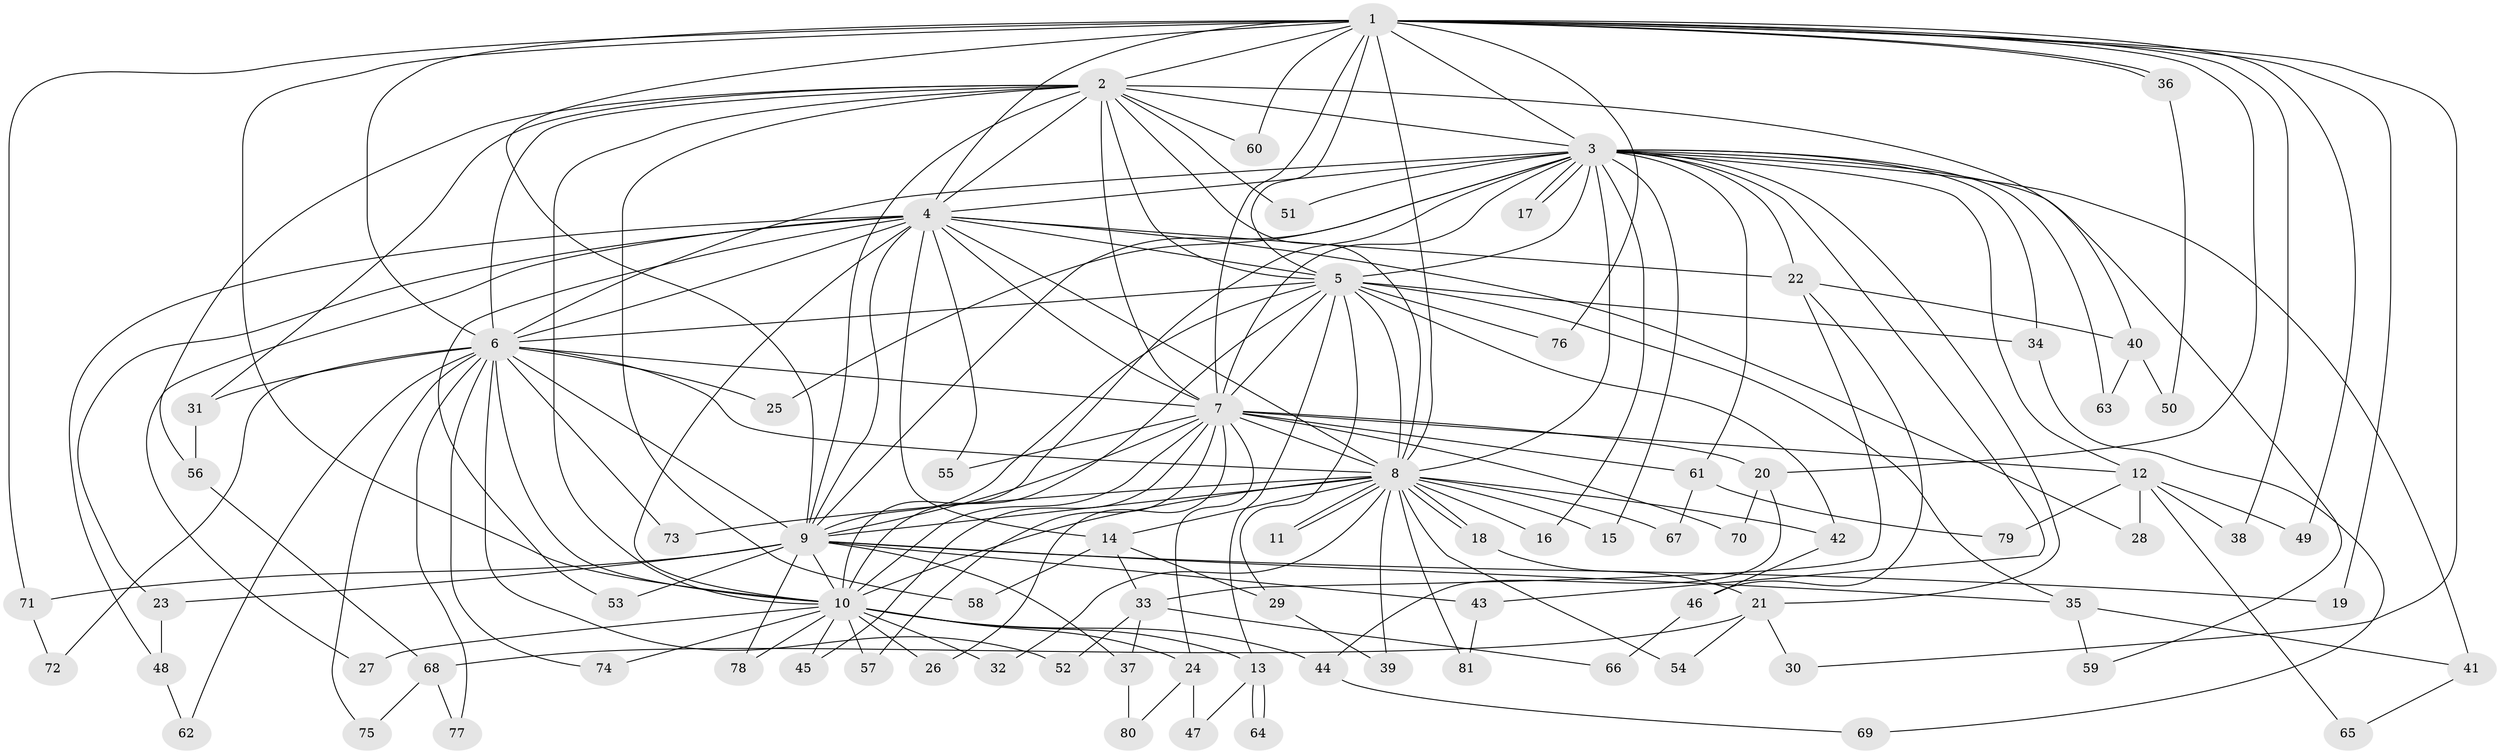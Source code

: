 // coarse degree distribution, {18: 0.025, 14: 0.05, 2: 0.425, 1: 0.275, 4: 0.075, 3: 0.125, 22: 0.025}
// Generated by graph-tools (version 1.1) at 2025/48/03/04/25 21:48:57]
// undirected, 81 vertices, 187 edges
graph export_dot {
graph [start="1"]
  node [color=gray90,style=filled];
  1;
  2;
  3;
  4;
  5;
  6;
  7;
  8;
  9;
  10;
  11;
  12;
  13;
  14;
  15;
  16;
  17;
  18;
  19;
  20;
  21;
  22;
  23;
  24;
  25;
  26;
  27;
  28;
  29;
  30;
  31;
  32;
  33;
  34;
  35;
  36;
  37;
  38;
  39;
  40;
  41;
  42;
  43;
  44;
  45;
  46;
  47;
  48;
  49;
  50;
  51;
  52;
  53;
  54;
  55;
  56;
  57;
  58;
  59;
  60;
  61;
  62;
  63;
  64;
  65;
  66;
  67;
  68;
  69;
  70;
  71;
  72;
  73;
  74;
  75;
  76;
  77;
  78;
  79;
  80;
  81;
  1 -- 2;
  1 -- 3;
  1 -- 4;
  1 -- 5;
  1 -- 6;
  1 -- 7;
  1 -- 8;
  1 -- 9;
  1 -- 10;
  1 -- 19;
  1 -- 20;
  1 -- 30;
  1 -- 36;
  1 -- 36;
  1 -- 38;
  1 -- 49;
  1 -- 60;
  1 -- 71;
  1 -- 76;
  2 -- 3;
  2 -- 4;
  2 -- 5;
  2 -- 6;
  2 -- 7;
  2 -- 8;
  2 -- 9;
  2 -- 10;
  2 -- 31;
  2 -- 40;
  2 -- 51;
  2 -- 56;
  2 -- 58;
  2 -- 60;
  3 -- 4;
  3 -- 5;
  3 -- 6;
  3 -- 7;
  3 -- 8;
  3 -- 9;
  3 -- 10;
  3 -- 12;
  3 -- 15;
  3 -- 16;
  3 -- 17;
  3 -- 17;
  3 -- 21;
  3 -- 22;
  3 -- 25;
  3 -- 34;
  3 -- 41;
  3 -- 43;
  3 -- 51;
  3 -- 59;
  3 -- 61;
  3 -- 63;
  4 -- 5;
  4 -- 6;
  4 -- 7;
  4 -- 8;
  4 -- 9;
  4 -- 10;
  4 -- 14;
  4 -- 22;
  4 -- 23;
  4 -- 27;
  4 -- 28;
  4 -- 48;
  4 -- 53;
  4 -- 55;
  5 -- 6;
  5 -- 7;
  5 -- 8;
  5 -- 9;
  5 -- 10;
  5 -- 13;
  5 -- 29;
  5 -- 34;
  5 -- 35;
  5 -- 42;
  5 -- 76;
  6 -- 7;
  6 -- 8;
  6 -- 9;
  6 -- 10;
  6 -- 25;
  6 -- 31;
  6 -- 52;
  6 -- 62;
  6 -- 72;
  6 -- 73;
  6 -- 74;
  6 -- 75;
  6 -- 77;
  7 -- 8;
  7 -- 9;
  7 -- 10;
  7 -- 12;
  7 -- 20;
  7 -- 24;
  7 -- 26;
  7 -- 45;
  7 -- 55;
  7 -- 57;
  7 -- 61;
  7 -- 70;
  8 -- 9;
  8 -- 10;
  8 -- 11;
  8 -- 11;
  8 -- 14;
  8 -- 15;
  8 -- 16;
  8 -- 18;
  8 -- 18;
  8 -- 32;
  8 -- 39;
  8 -- 42;
  8 -- 54;
  8 -- 67;
  8 -- 73;
  8 -- 81;
  9 -- 10;
  9 -- 19;
  9 -- 23;
  9 -- 35;
  9 -- 37;
  9 -- 43;
  9 -- 53;
  9 -- 71;
  9 -- 78;
  10 -- 13;
  10 -- 24;
  10 -- 26;
  10 -- 27;
  10 -- 32;
  10 -- 44;
  10 -- 45;
  10 -- 57;
  10 -- 74;
  10 -- 78;
  12 -- 28;
  12 -- 38;
  12 -- 49;
  12 -- 65;
  12 -- 79;
  13 -- 47;
  13 -- 64;
  13 -- 64;
  14 -- 29;
  14 -- 33;
  14 -- 58;
  18 -- 21;
  20 -- 44;
  20 -- 70;
  21 -- 30;
  21 -- 54;
  21 -- 68;
  22 -- 33;
  22 -- 40;
  22 -- 46;
  23 -- 48;
  24 -- 47;
  24 -- 80;
  29 -- 39;
  31 -- 56;
  33 -- 37;
  33 -- 52;
  33 -- 66;
  34 -- 69;
  35 -- 41;
  35 -- 59;
  36 -- 50;
  37 -- 80;
  40 -- 50;
  40 -- 63;
  41 -- 65;
  42 -- 46;
  43 -- 81;
  44 -- 69;
  46 -- 66;
  48 -- 62;
  56 -- 68;
  61 -- 67;
  61 -- 79;
  68 -- 75;
  68 -- 77;
  71 -- 72;
}
